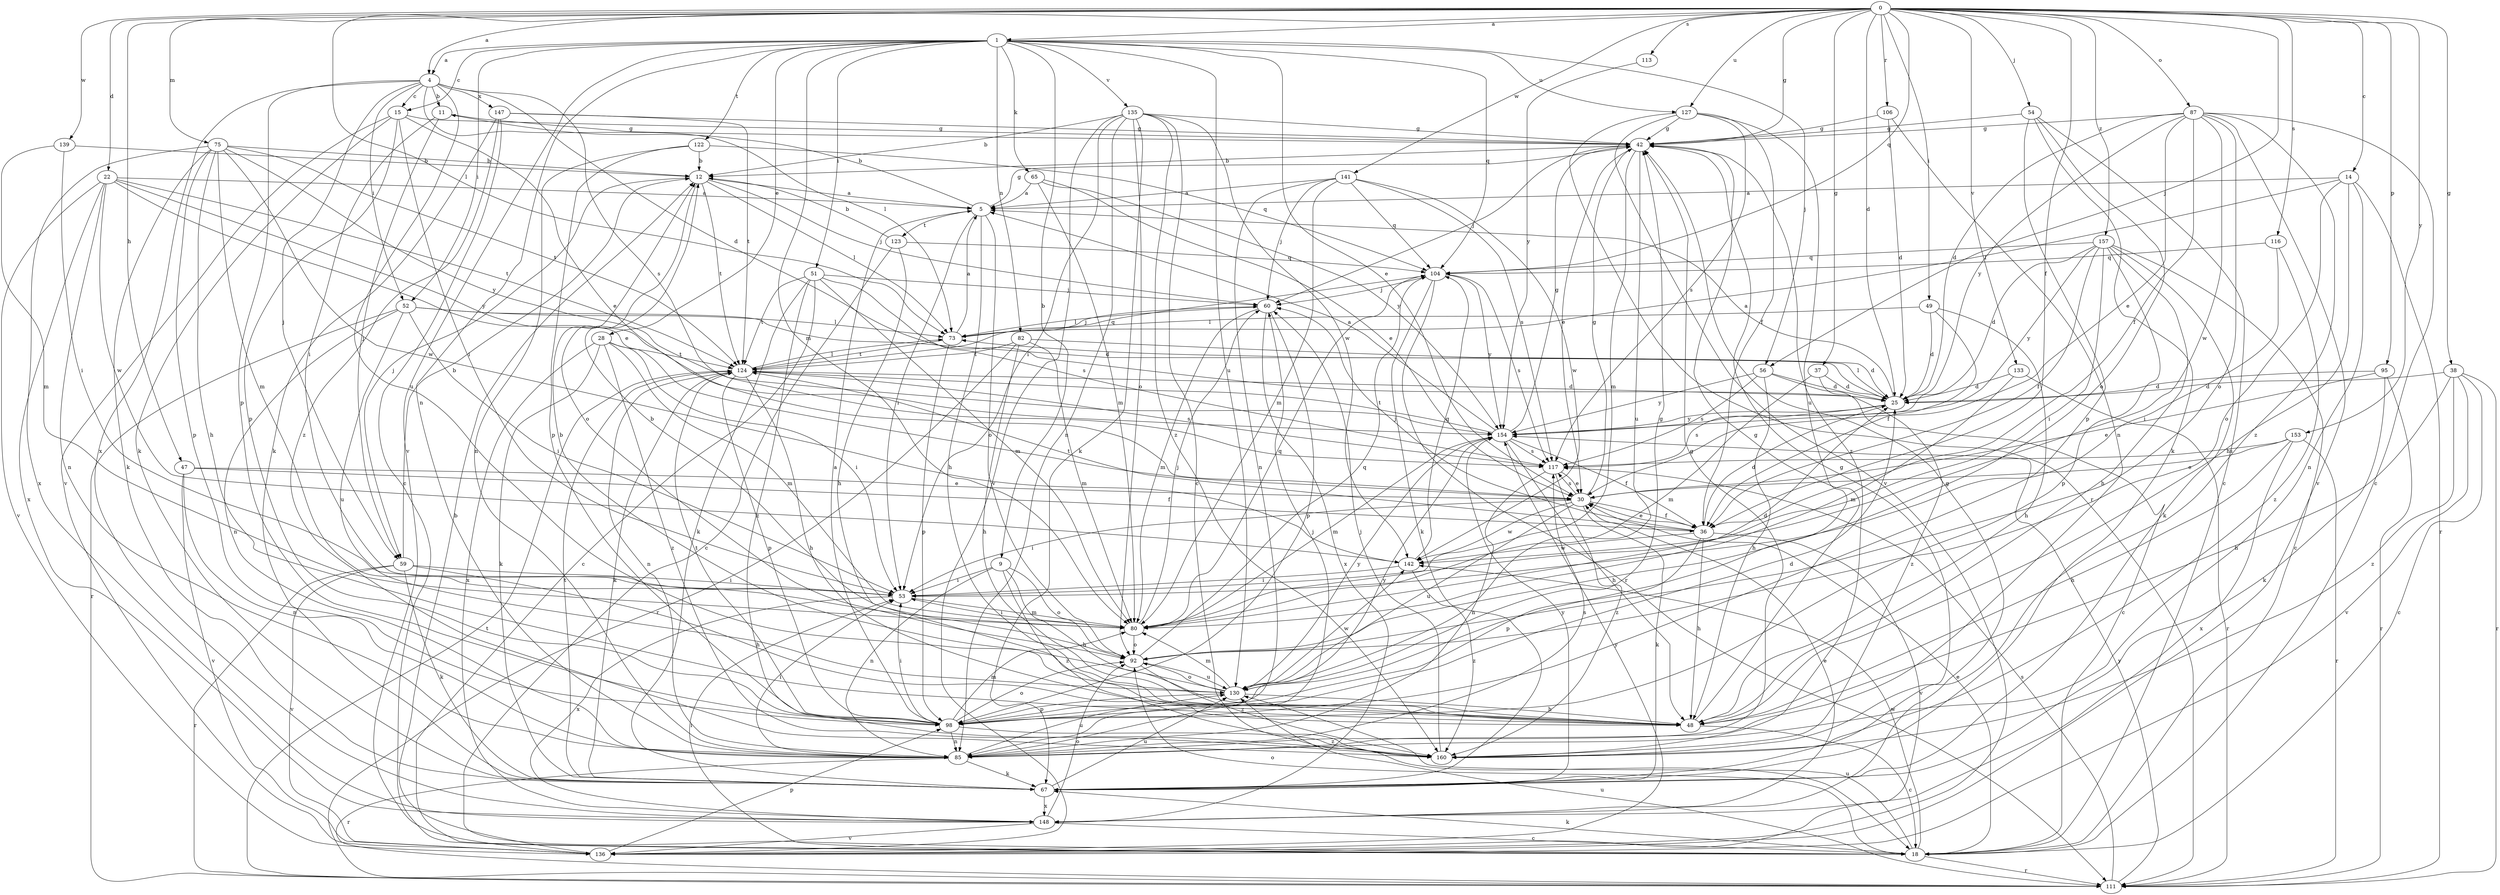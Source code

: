 strict digraph  {
0;
1;
4;
5;
9;
11;
12;
14;
15;
18;
22;
25;
28;
30;
36;
37;
38;
42;
47;
48;
49;
51;
52;
53;
54;
56;
59;
60;
65;
67;
73;
75;
80;
82;
85;
87;
92;
95;
98;
104;
106;
111;
113;
116;
117;
122;
123;
124;
127;
130;
133;
135;
136;
139;
141;
142;
147;
148;
153;
154;
157;
160;
0 -> 1  [label=a];
0 -> 4  [label=a];
0 -> 14  [label=c];
0 -> 22  [label=d];
0 -> 25  [label=d];
0 -> 36  [label=f];
0 -> 37  [label=g];
0 -> 38  [label=g];
0 -> 42  [label=g];
0 -> 47  [label=h];
0 -> 49  [label=i];
0 -> 54  [label=j];
0 -> 56  [label=j];
0 -> 73  [label=l];
0 -> 75  [label=m];
0 -> 87  [label=o];
0 -> 95  [label=p];
0 -> 104  [label=q];
0 -> 106  [label=r];
0 -> 113  [label=s];
0 -> 116  [label=s];
0 -> 127  [label=u];
0 -> 133  [label=v];
0 -> 139  [label=w];
0 -> 141  [label=w];
0 -> 153  [label=y];
0 -> 157  [label=z];
1 -> 4  [label=a];
1 -> 9  [label=b];
1 -> 15  [label=c];
1 -> 28  [label=e];
1 -> 30  [label=e];
1 -> 51  [label=i];
1 -> 52  [label=i];
1 -> 56  [label=j];
1 -> 65  [label=k];
1 -> 80  [label=m];
1 -> 82  [label=n];
1 -> 85  [label=n];
1 -> 104  [label=q];
1 -> 122  [label=t];
1 -> 127  [label=u];
1 -> 130  [label=u];
1 -> 135  [label=v];
1 -> 136  [label=v];
4 -> 11  [label=b];
4 -> 15  [label=c];
4 -> 25  [label=d];
4 -> 52  [label=i];
4 -> 59  [label=j];
4 -> 73  [label=l];
4 -> 98  [label=p];
4 -> 117  [label=s];
4 -> 130  [label=u];
4 -> 147  [label=x];
4 -> 148  [label=x];
5 -> 11  [label=b];
5 -> 42  [label=g];
5 -> 48  [label=h];
5 -> 53  [label=i];
5 -> 92  [label=o];
5 -> 123  [label=t];
9 -> 48  [label=h];
9 -> 53  [label=i];
9 -> 85  [label=n];
9 -> 92  [label=o];
9 -> 160  [label=z];
11 -> 42  [label=g];
11 -> 53  [label=i];
11 -> 59  [label=j];
12 -> 5  [label=a];
12 -> 59  [label=j];
12 -> 60  [label=j];
12 -> 73  [label=l];
12 -> 92  [label=o];
12 -> 124  [label=t];
14 -> 5  [label=a];
14 -> 48  [label=h];
14 -> 73  [label=l];
14 -> 85  [label=n];
14 -> 92  [label=o];
14 -> 111  [label=r];
15 -> 30  [label=e];
15 -> 42  [label=g];
15 -> 53  [label=i];
15 -> 67  [label=k];
15 -> 98  [label=p];
15 -> 136  [label=v];
18 -> 30  [label=e];
18 -> 53  [label=i];
18 -> 67  [label=k];
18 -> 92  [label=o];
18 -> 111  [label=r];
18 -> 130  [label=u];
18 -> 142  [label=w];
22 -> 5  [label=a];
22 -> 30  [label=e];
22 -> 85  [label=n];
22 -> 124  [label=t];
22 -> 136  [label=v];
22 -> 142  [label=w];
22 -> 148  [label=x];
22 -> 154  [label=y];
25 -> 5  [label=a];
25 -> 73  [label=l];
25 -> 117  [label=s];
25 -> 154  [label=y];
28 -> 53  [label=i];
28 -> 67  [label=k];
28 -> 80  [label=m];
28 -> 124  [label=t];
28 -> 148  [label=x];
28 -> 160  [label=z];
30 -> 36  [label=f];
30 -> 42  [label=g];
30 -> 53  [label=i];
30 -> 67  [label=k];
30 -> 117  [label=s];
30 -> 130  [label=u];
30 -> 142  [label=w];
36 -> 25  [label=d];
36 -> 30  [label=e];
36 -> 48  [label=h];
36 -> 60  [label=j];
36 -> 98  [label=p];
36 -> 124  [label=t];
36 -> 136  [label=v];
36 -> 142  [label=w];
37 -> 25  [label=d];
37 -> 80  [label=m];
37 -> 160  [label=z];
38 -> 18  [label=c];
38 -> 25  [label=d];
38 -> 48  [label=h];
38 -> 111  [label=r];
38 -> 136  [label=v];
38 -> 160  [label=z];
42 -> 12  [label=b];
42 -> 30  [label=e];
42 -> 60  [label=j];
42 -> 80  [label=m];
42 -> 130  [label=u];
42 -> 160  [label=z];
47 -> 30  [label=e];
47 -> 36  [label=f];
47 -> 85  [label=n];
47 -> 136  [label=v];
48 -> 18  [label=c];
48 -> 42  [label=g];
49 -> 25  [label=d];
49 -> 36  [label=f];
49 -> 48  [label=h];
49 -> 73  [label=l];
51 -> 18  [label=c];
51 -> 60  [label=j];
51 -> 67  [label=k];
51 -> 80  [label=m];
51 -> 117  [label=s];
51 -> 124  [label=t];
51 -> 160  [label=z];
52 -> 25  [label=d];
52 -> 53  [label=i];
52 -> 73  [label=l];
52 -> 85  [label=n];
52 -> 111  [label=r];
52 -> 130  [label=u];
53 -> 80  [label=m];
53 -> 148  [label=x];
54 -> 18  [label=c];
54 -> 42  [label=g];
54 -> 67  [label=k];
54 -> 92  [label=o];
54 -> 98  [label=p];
56 -> 18  [label=c];
56 -> 25  [label=d];
56 -> 48  [label=h];
56 -> 117  [label=s];
56 -> 154  [label=y];
59 -> 12  [label=b];
59 -> 48  [label=h];
59 -> 53  [label=i];
59 -> 67  [label=k];
59 -> 111  [label=r];
59 -> 136  [label=v];
60 -> 73  [label=l];
60 -> 80  [label=m];
60 -> 98  [label=p];
60 -> 148  [label=x];
65 -> 5  [label=a];
65 -> 30  [label=e];
65 -> 80  [label=m];
65 -> 154  [label=y];
67 -> 42  [label=g];
67 -> 124  [label=t];
67 -> 130  [label=u];
67 -> 148  [label=x];
67 -> 154  [label=y];
73 -> 5  [label=a];
73 -> 60  [label=j];
73 -> 98  [label=p];
73 -> 124  [label=t];
75 -> 12  [label=b];
75 -> 48  [label=h];
75 -> 67  [label=k];
75 -> 80  [label=m];
75 -> 98  [label=p];
75 -> 124  [label=t];
75 -> 142  [label=w];
75 -> 148  [label=x];
75 -> 154  [label=y];
80 -> 25  [label=d];
80 -> 53  [label=i];
80 -> 60  [label=j];
80 -> 92  [label=o];
80 -> 104  [label=q];
82 -> 25  [label=d];
82 -> 48  [label=h];
82 -> 80  [label=m];
82 -> 111  [label=r];
82 -> 124  [label=t];
85 -> 42  [label=g];
85 -> 53  [label=i];
85 -> 60  [label=j];
85 -> 67  [label=k];
85 -> 111  [label=r];
85 -> 117  [label=s];
85 -> 130  [label=u];
87 -> 18  [label=c];
87 -> 25  [label=d];
87 -> 30  [label=e];
87 -> 36  [label=f];
87 -> 42  [label=g];
87 -> 92  [label=o];
87 -> 136  [label=v];
87 -> 142  [label=w];
87 -> 154  [label=y];
87 -> 160  [label=z];
92 -> 12  [label=b];
92 -> 104  [label=q];
92 -> 130  [label=u];
92 -> 160  [label=z];
95 -> 25  [label=d];
95 -> 30  [label=e];
95 -> 67  [label=k];
95 -> 111  [label=r];
98 -> 5  [label=a];
98 -> 25  [label=d];
98 -> 53  [label=i];
98 -> 80  [label=m];
98 -> 85  [label=n];
98 -> 92  [label=o];
98 -> 124  [label=t];
98 -> 154  [label=y];
98 -> 160  [label=z];
104 -> 60  [label=j];
104 -> 67  [label=k];
104 -> 111  [label=r];
104 -> 117  [label=s];
104 -> 154  [label=y];
106 -> 25  [label=d];
106 -> 42  [label=g];
106 -> 85  [label=n];
111 -> 117  [label=s];
111 -> 124  [label=t];
111 -> 130  [label=u];
111 -> 154  [label=y];
113 -> 154  [label=y];
116 -> 53  [label=i];
116 -> 104  [label=q];
116 -> 160  [label=z];
117 -> 30  [label=e];
117 -> 85  [label=n];
117 -> 160  [label=z];
122 -> 12  [label=b];
122 -> 85  [label=n];
122 -> 98  [label=p];
122 -> 104  [label=q];
123 -> 12  [label=b];
123 -> 18  [label=c];
123 -> 48  [label=h];
123 -> 104  [label=q];
124 -> 25  [label=d];
124 -> 48  [label=h];
124 -> 67  [label=k];
124 -> 73  [label=l];
124 -> 85  [label=n];
124 -> 98  [label=p];
124 -> 104  [label=q];
124 -> 117  [label=s];
127 -> 36  [label=f];
127 -> 42  [label=g];
127 -> 111  [label=r];
127 -> 117  [label=s];
127 -> 130  [label=u];
127 -> 136  [label=v];
130 -> 12  [label=b];
130 -> 42  [label=g];
130 -> 48  [label=h];
130 -> 80  [label=m];
130 -> 92  [label=o];
130 -> 98  [label=p];
130 -> 142  [label=w];
130 -> 154  [label=y];
133 -> 25  [label=d];
133 -> 80  [label=m];
133 -> 111  [label=r];
135 -> 12  [label=b];
135 -> 18  [label=c];
135 -> 42  [label=g];
135 -> 53  [label=i];
135 -> 67  [label=k];
135 -> 85  [label=n];
135 -> 92  [label=o];
135 -> 136  [label=v];
135 -> 142  [label=w];
135 -> 160  [label=z];
136 -> 12  [label=b];
136 -> 98  [label=p];
136 -> 154  [label=y];
139 -> 12  [label=b];
139 -> 53  [label=i];
139 -> 80  [label=m];
141 -> 5  [label=a];
141 -> 60  [label=j];
141 -> 80  [label=m];
141 -> 85  [label=n];
141 -> 104  [label=q];
141 -> 117  [label=s];
141 -> 142  [label=w];
142 -> 53  [label=i];
142 -> 104  [label=q];
142 -> 160  [label=z];
147 -> 18  [label=c];
147 -> 42  [label=g];
147 -> 67  [label=k];
147 -> 124  [label=t];
147 -> 160  [label=z];
148 -> 18  [label=c];
148 -> 30  [label=e];
148 -> 42  [label=g];
148 -> 92  [label=o];
148 -> 136  [label=v];
153 -> 30  [label=e];
153 -> 48  [label=h];
153 -> 111  [label=r];
153 -> 117  [label=s];
153 -> 148  [label=x];
154 -> 5  [label=a];
154 -> 36  [label=f];
154 -> 42  [label=g];
154 -> 48  [label=h];
154 -> 80  [label=m];
154 -> 117  [label=s];
154 -> 124  [label=t];
157 -> 18  [label=c];
157 -> 25  [label=d];
157 -> 36  [label=f];
157 -> 48  [label=h];
157 -> 53  [label=i];
157 -> 67  [label=k];
157 -> 98  [label=p];
157 -> 104  [label=q];
157 -> 154  [label=y];
160 -> 60  [label=j];
}

